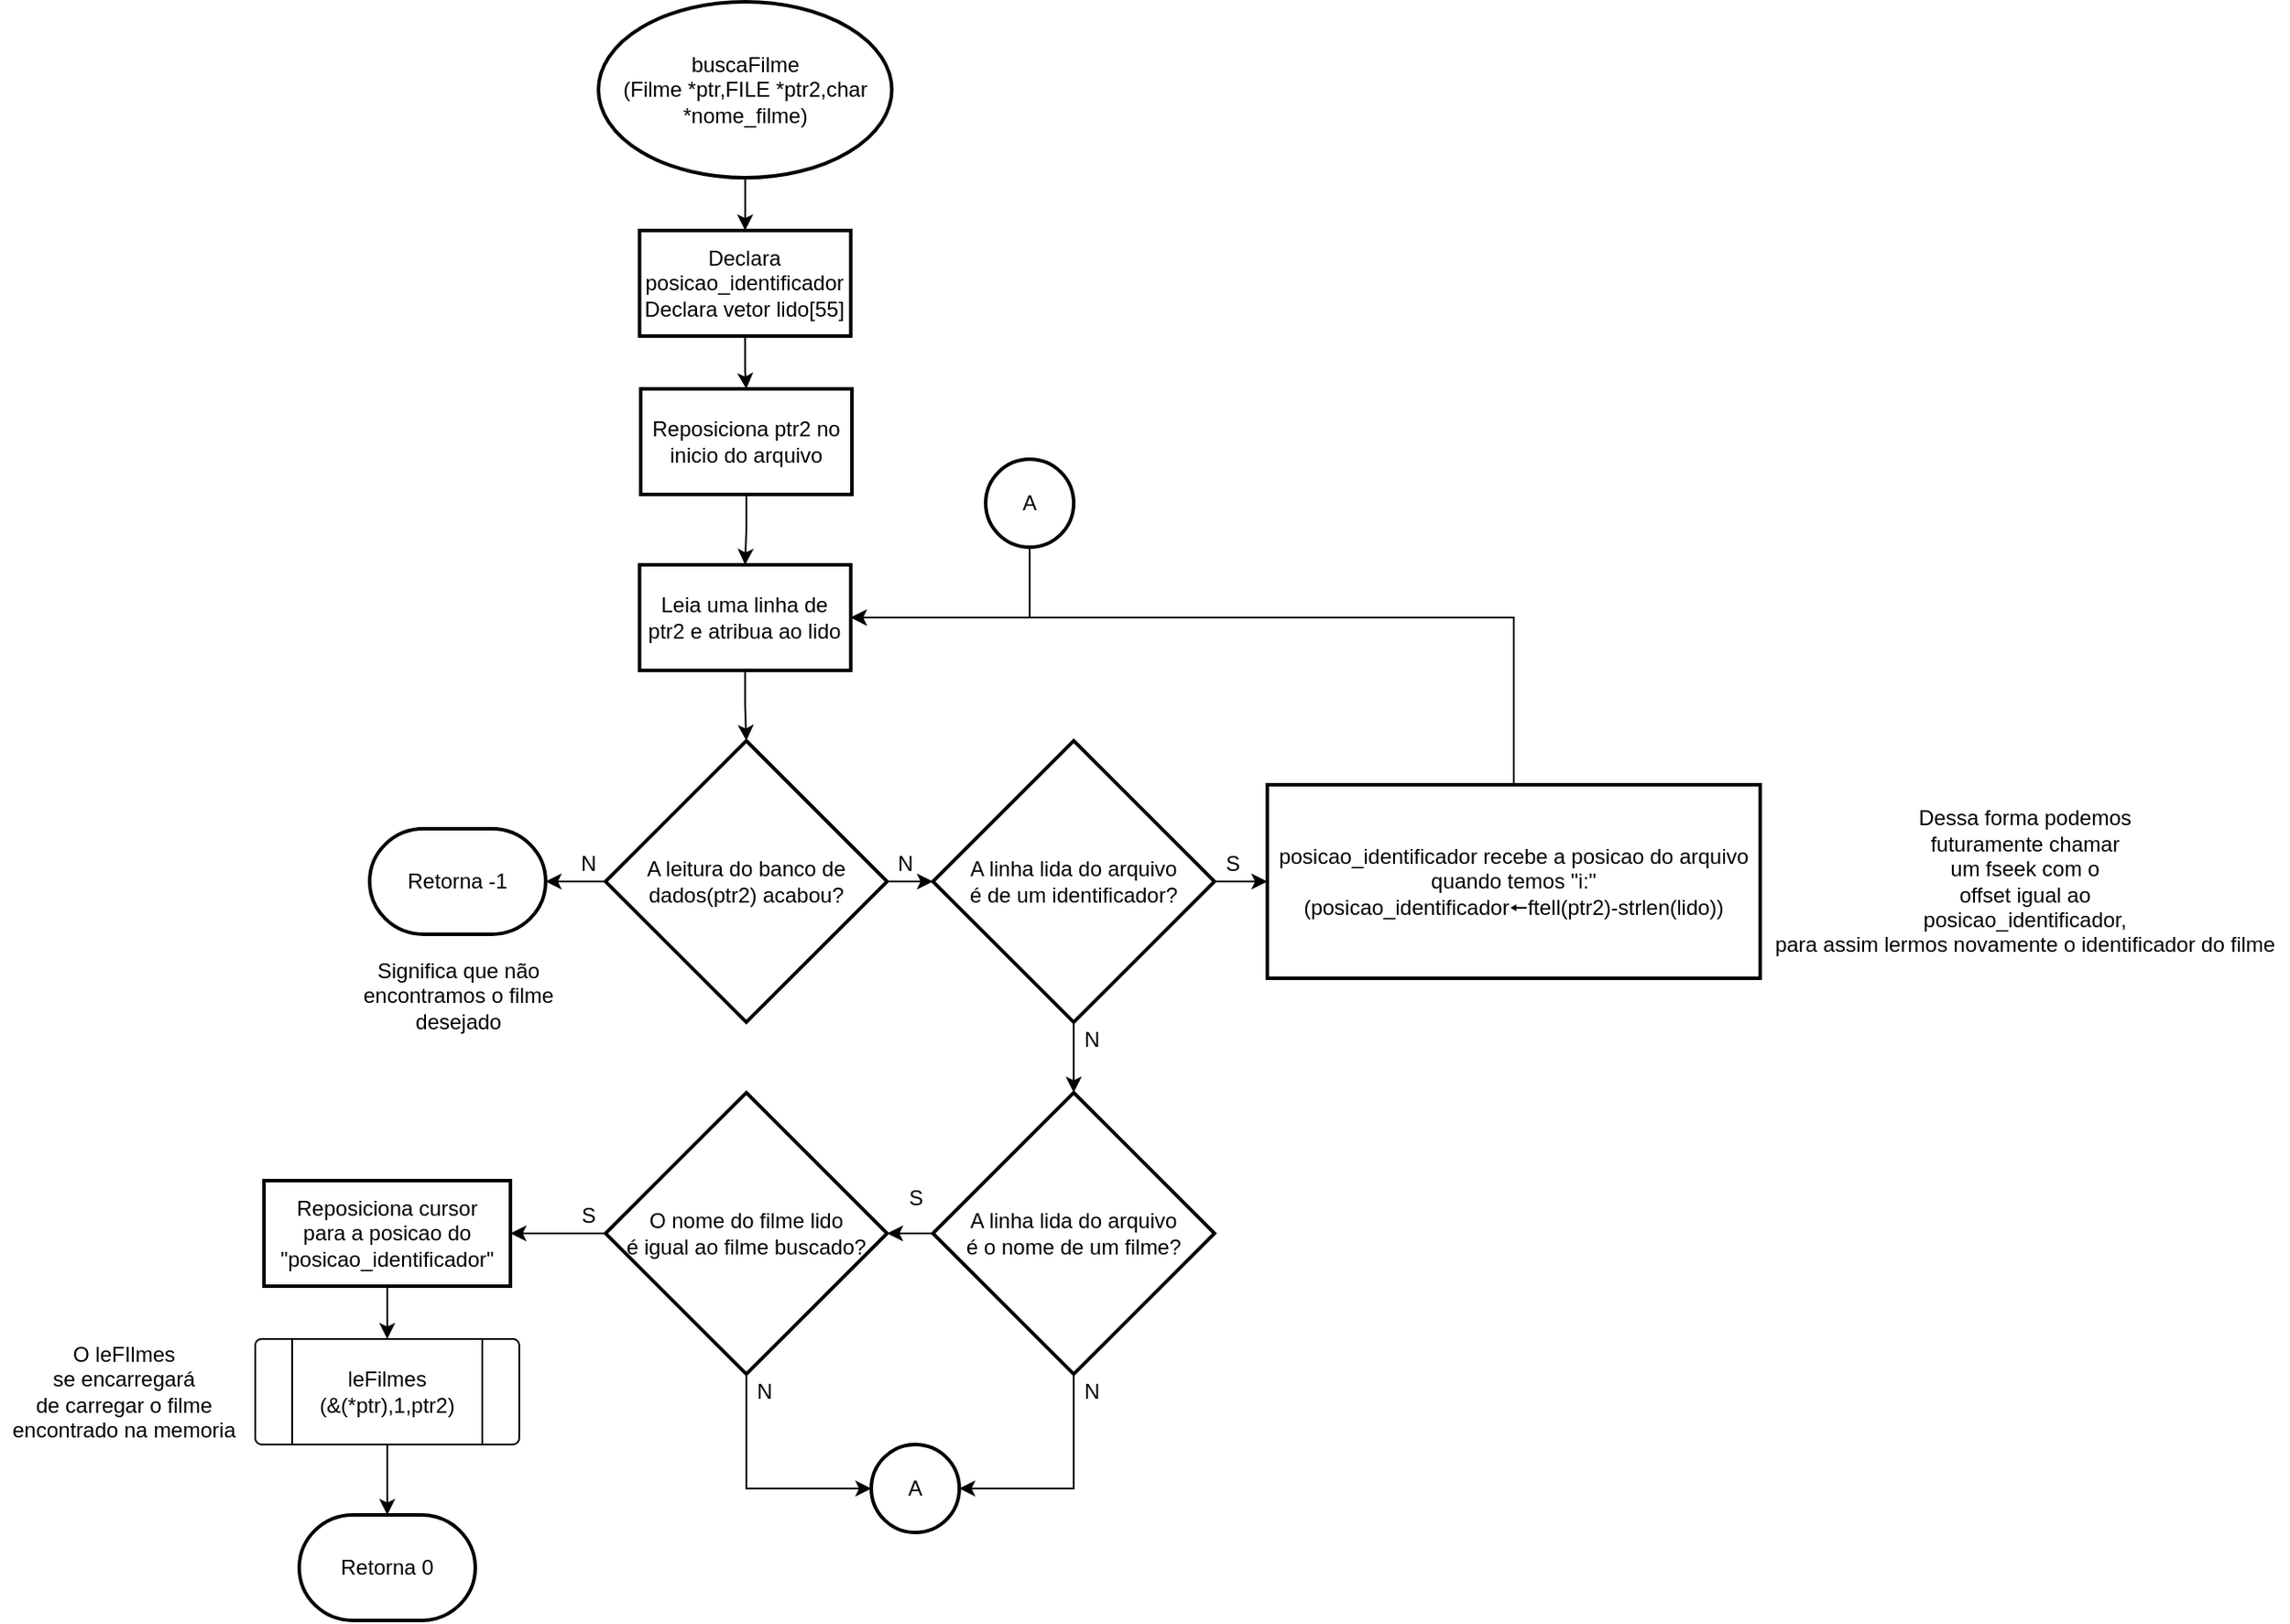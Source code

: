 <mxfile version="16.5.1" type="device"><diagram id="-USV2vJAD9F08jy8s0rY" name="Página-1"><mxGraphModel dx="1383" dy="357" grid="1" gridSize="10" guides="1" tooltips="1" connect="1" arrows="1" fold="1" page="1" pageScale="1" pageWidth="827" pageHeight="1169" math="0" shadow="0"><root><mxCell id="0"/><mxCell id="1" parent="0"/><mxCell id="9BUPWJG0NEAM4ukH3s28-3" value="" style="edgeStyle=orthogonalEdgeStyle;rounded=0;orthogonalLoop=1;jettySize=auto;html=1;" edge="1" parent="1" source="9BUPWJG0NEAM4ukH3s28-1" target="9BUPWJG0NEAM4ukH3s28-2"><mxGeometry relative="1" as="geometry"/></mxCell><mxCell id="9BUPWJG0NEAM4ukH3s28-1" value="buscaFilme&lt;br&gt;(Filme *ptr,FILE *ptr2,char *nome_filme)" style="strokeWidth=2;html=1;shape=mxgraph.flowchart.start_1;whiteSpace=wrap;" vertex="1" parent="1"><mxGeometry x="330" y="20" width="166.67" height="100" as="geometry"/></mxCell><mxCell id="9BUPWJG0NEAM4ukH3s28-5" value="" style="edgeStyle=orthogonalEdgeStyle;rounded=0;orthogonalLoop=1;jettySize=auto;html=1;" edge="1" parent="1" source="9BUPWJG0NEAM4ukH3s28-2" target="9BUPWJG0NEAM4ukH3s28-4"><mxGeometry relative="1" as="geometry"/></mxCell><mxCell id="9BUPWJG0NEAM4ukH3s28-2" value="Declara posicao_identificador&lt;br&gt;Declara vetor lido[55]" style="whiteSpace=wrap;html=1;strokeWidth=2;" vertex="1" parent="1"><mxGeometry x="353.335" y="150" width="120" height="60" as="geometry"/></mxCell><mxCell id="9BUPWJG0NEAM4ukH3s28-7" value="" style="edgeStyle=orthogonalEdgeStyle;rounded=0;orthogonalLoop=1;jettySize=auto;html=1;" edge="1" parent="1" source="9BUPWJG0NEAM4ukH3s28-4" target="9BUPWJG0NEAM4ukH3s28-6"><mxGeometry relative="1" as="geometry"/></mxCell><mxCell id="9BUPWJG0NEAM4ukH3s28-4" value="Reposiciona ptr2 no inicio do arquivo" style="whiteSpace=wrap;html=1;strokeWidth=2;" vertex="1" parent="1"><mxGeometry x="353.995" y="240" width="120" height="60" as="geometry"/></mxCell><mxCell id="9BUPWJG0NEAM4ukH3s28-9" value="" style="edgeStyle=orthogonalEdgeStyle;rounded=0;orthogonalLoop=1;jettySize=auto;html=1;" edge="1" parent="1" source="9BUPWJG0NEAM4ukH3s28-6" target="9BUPWJG0NEAM4ukH3s28-8"><mxGeometry relative="1" as="geometry"/></mxCell><mxCell id="9BUPWJG0NEAM4ukH3s28-6" value="Leia uma linha de ptr2 e atribua ao lido" style="whiteSpace=wrap;html=1;strokeWidth=2;" vertex="1" parent="1"><mxGeometry x="353.335" y="340" width="120" height="60" as="geometry"/></mxCell><mxCell id="9BUPWJG0NEAM4ukH3s28-13" value="" style="edgeStyle=orthogonalEdgeStyle;rounded=0;orthogonalLoop=1;jettySize=auto;html=1;" edge="1" parent="1" source="9BUPWJG0NEAM4ukH3s28-8" target="9BUPWJG0NEAM4ukH3s28-12"><mxGeometry relative="1" as="geometry"/></mxCell><mxCell id="9BUPWJG0NEAM4ukH3s28-37" style="edgeStyle=orthogonalEdgeStyle;rounded=0;orthogonalLoop=1;jettySize=auto;html=1;exitX=0;exitY=0.5;exitDx=0;exitDy=0;entryX=1;entryY=0.5;entryDx=0;entryDy=0;entryPerimeter=0;" edge="1" parent="1" source="9BUPWJG0NEAM4ukH3s28-8" target="9BUPWJG0NEAM4ukH3s28-36"><mxGeometry relative="1" as="geometry"/></mxCell><mxCell id="9BUPWJG0NEAM4ukH3s28-8" value="A leitura do banco de dados(ptr2) acabou?" style="rhombus;whiteSpace=wrap;html=1;strokeWidth=2;" vertex="1" parent="1"><mxGeometry x="333.99" y="440" width="160" height="160" as="geometry"/></mxCell><mxCell id="9BUPWJG0NEAM4ukH3s28-16" value="" style="edgeStyle=orthogonalEdgeStyle;rounded=0;orthogonalLoop=1;jettySize=auto;html=1;" edge="1" parent="1" source="9BUPWJG0NEAM4ukH3s28-12" target="9BUPWJG0NEAM4ukH3s28-15"><mxGeometry relative="1" as="geometry"/></mxCell><mxCell id="9BUPWJG0NEAM4ukH3s28-23" value="" style="edgeStyle=orthogonalEdgeStyle;rounded=0;orthogonalLoop=1;jettySize=auto;html=1;" edge="1" parent="1" source="9BUPWJG0NEAM4ukH3s28-12" target="9BUPWJG0NEAM4ukH3s28-22"><mxGeometry relative="1" as="geometry"/></mxCell><mxCell id="9BUPWJG0NEAM4ukH3s28-12" value="A linha lida do arquivo&lt;br&gt;é de um identificador?" style="rhombus;whiteSpace=wrap;html=1;strokeWidth=2;" vertex="1" parent="1"><mxGeometry x="520" y="440" width="160" height="160" as="geometry"/></mxCell><mxCell id="9BUPWJG0NEAM4ukH3s28-14" value="N" style="text;html=1;align=center;verticalAlign=middle;resizable=0;points=[];autosize=1;strokeColor=none;fillColor=none;" vertex="1" parent="1"><mxGeometry x="493.99" y="500" width="20" height="20" as="geometry"/></mxCell><mxCell id="9BUPWJG0NEAM4ukH3s28-19" style="edgeStyle=orthogonalEdgeStyle;rounded=0;orthogonalLoop=1;jettySize=auto;html=1;exitX=0.5;exitY=0;exitDx=0;exitDy=0;entryX=1;entryY=0.5;entryDx=0;entryDy=0;" edge="1" parent="1" source="9BUPWJG0NEAM4ukH3s28-15" target="9BUPWJG0NEAM4ukH3s28-6"><mxGeometry relative="1" as="geometry"/></mxCell><mxCell id="9BUPWJG0NEAM4ukH3s28-15" value="posicao_identificador recebe a posicao do arquivo quando temos &quot;i:&quot;&lt;br&gt;(posicao_identificador🠔ftell(ptr2)-strlen(lido))" style="whiteSpace=wrap;html=1;strokeWidth=2;" vertex="1" parent="1"><mxGeometry x="710" y="465" width="280" height="110" as="geometry"/></mxCell><mxCell id="9BUPWJG0NEAM4ukH3s28-17" value="Dessa forma podemos &lt;br&gt;futuramente chamar&lt;br&gt;um fseek com o &lt;br&gt;offset igual ao &lt;br&gt;posicao_identificador,&lt;br&gt;para assim lermos novamente o identificador do filme" style="text;html=1;align=center;verticalAlign=middle;resizable=0;points=[];autosize=1;strokeColor=none;fillColor=none;" vertex="1" parent="1"><mxGeometry x="990" y="475" width="300" height="90" as="geometry"/></mxCell><mxCell id="9BUPWJG0NEAM4ukH3s28-18" value="S" style="text;html=1;align=center;verticalAlign=middle;resizable=0;points=[];autosize=1;strokeColor=none;fillColor=none;" vertex="1" parent="1"><mxGeometry x="680" y="500" width="20" height="20" as="geometry"/></mxCell><mxCell id="9BUPWJG0NEAM4ukH3s28-32" value="" style="edgeStyle=orthogonalEdgeStyle;rounded=0;orthogonalLoop=1;jettySize=auto;html=1;" edge="1" parent="1" source="9BUPWJG0NEAM4ukH3s28-22" target="9BUPWJG0NEAM4ukH3s28-31"><mxGeometry relative="1" as="geometry"/></mxCell><mxCell id="9BUPWJG0NEAM4ukH3s28-44" style="edgeStyle=orthogonalEdgeStyle;rounded=0;orthogonalLoop=1;jettySize=auto;html=1;exitX=0.5;exitY=1;exitDx=0;exitDy=0;entryX=1;entryY=0.5;entryDx=0;entryDy=0;entryPerimeter=0;" edge="1" parent="1" source="9BUPWJG0NEAM4ukH3s28-22" target="9BUPWJG0NEAM4ukH3s28-25"><mxGeometry relative="1" as="geometry"/></mxCell><mxCell id="9BUPWJG0NEAM4ukH3s28-22" value="A linha lida do arquivo&lt;br&gt;é o nome de um filme?" style="rhombus;whiteSpace=wrap;html=1;strokeWidth=2;" vertex="1" parent="1"><mxGeometry x="520" y="640" width="160" height="160" as="geometry"/></mxCell><mxCell id="9BUPWJG0NEAM4ukH3s28-24" value="N" style="text;html=1;align=center;verticalAlign=middle;resizable=0;points=[];autosize=1;strokeColor=none;fillColor=none;" vertex="1" parent="1"><mxGeometry x="600" y="600" width="20" height="20" as="geometry"/></mxCell><mxCell id="9BUPWJG0NEAM4ukH3s28-25" value="A" style="strokeWidth=2;html=1;shape=mxgraph.flowchart.start_2;whiteSpace=wrap;" vertex="1" parent="1"><mxGeometry x="485" y="840" width="50" height="50" as="geometry"/></mxCell><mxCell id="9BUPWJG0NEAM4ukH3s28-28" style="edgeStyle=orthogonalEdgeStyle;rounded=0;orthogonalLoop=1;jettySize=auto;html=1;exitX=0.5;exitY=1;exitDx=0;exitDy=0;exitPerimeter=0;entryX=1;entryY=0.5;entryDx=0;entryDy=0;" edge="1" parent="1" source="9BUPWJG0NEAM4ukH3s28-27" target="9BUPWJG0NEAM4ukH3s28-6"><mxGeometry relative="1" as="geometry"/></mxCell><mxCell id="9BUPWJG0NEAM4ukH3s28-27" value="A" style="strokeWidth=2;html=1;shape=mxgraph.flowchart.start_2;whiteSpace=wrap;" vertex="1" parent="1"><mxGeometry x="550" y="280" width="50" height="50" as="geometry"/></mxCell><mxCell id="9BUPWJG0NEAM4ukH3s28-30" value="N" style="text;html=1;align=center;verticalAlign=middle;resizable=0;points=[];autosize=1;strokeColor=none;fillColor=none;" vertex="1" parent="1"><mxGeometry x="600" y="800" width="20" height="20" as="geometry"/></mxCell><mxCell id="9BUPWJG0NEAM4ukH3s28-34" value="" style="edgeStyle=orthogonalEdgeStyle;rounded=0;orthogonalLoop=1;jettySize=auto;html=1;" edge="1" parent="1" source="9BUPWJG0NEAM4ukH3s28-31" target="9BUPWJG0NEAM4ukH3s28-33"><mxGeometry relative="1" as="geometry"/></mxCell><mxCell id="9BUPWJG0NEAM4ukH3s28-43" style="edgeStyle=orthogonalEdgeStyle;rounded=0;orthogonalLoop=1;jettySize=auto;html=1;exitX=0.5;exitY=1;exitDx=0;exitDy=0;entryX=0;entryY=0.5;entryDx=0;entryDy=0;entryPerimeter=0;" edge="1" parent="1" source="9BUPWJG0NEAM4ukH3s28-31" target="9BUPWJG0NEAM4ukH3s28-25"><mxGeometry relative="1" as="geometry"/></mxCell><mxCell id="9BUPWJG0NEAM4ukH3s28-31" value="O nome do filme lido&lt;br&gt;é igual ao filme buscado?" style="rhombus;whiteSpace=wrap;html=1;strokeWidth=2;" vertex="1" parent="1"><mxGeometry x="334" y="640" width="160" height="160" as="geometry"/></mxCell><mxCell id="9BUPWJG0NEAM4ukH3s28-41" style="edgeStyle=orthogonalEdgeStyle;rounded=0;orthogonalLoop=1;jettySize=auto;html=1;exitX=0.5;exitY=1;exitDx=0;exitDy=0;entryX=0.5;entryY=0;entryDx=0;entryDy=0;" edge="1" parent="1" source="9BUPWJG0NEAM4ukH3s28-33" target="9BUPWJG0NEAM4ukH3s28-40"><mxGeometry relative="1" as="geometry"/></mxCell><mxCell id="9BUPWJG0NEAM4ukH3s28-33" value="Reposiciona cursor&lt;br&gt;para a posicao do&lt;br&gt;&quot;posicao_identificador&quot;" style="whiteSpace=wrap;html=1;strokeWidth=2;" vertex="1" parent="1"><mxGeometry x="140" y="690" width="140" height="60" as="geometry"/></mxCell><mxCell id="9BUPWJG0NEAM4ukH3s28-35" value="S" style="text;html=1;align=center;verticalAlign=middle;resizable=0;points=[];autosize=1;strokeColor=none;fillColor=none;" vertex="1" parent="1"><mxGeometry x="500" y="690" width="20" height="20" as="geometry"/></mxCell><mxCell id="9BUPWJG0NEAM4ukH3s28-36" value="Retorna -1" style="strokeWidth=2;html=1;shape=mxgraph.flowchart.terminator;whiteSpace=wrap;" vertex="1" parent="1"><mxGeometry x="200" y="490" width="100" height="60" as="geometry"/></mxCell><mxCell id="9BUPWJG0NEAM4ukH3s28-38" value="Retorna 0" style="strokeWidth=2;html=1;shape=mxgraph.flowchart.terminator;whiteSpace=wrap;" vertex="1" parent="1"><mxGeometry x="160" y="880" width="100" height="60" as="geometry"/></mxCell><mxCell id="9BUPWJG0NEAM4ukH3s28-42" style="edgeStyle=orthogonalEdgeStyle;rounded=0;orthogonalLoop=1;jettySize=auto;html=1;exitX=0.5;exitY=1;exitDx=0;exitDy=0;entryX=0.5;entryY=0;entryDx=0;entryDy=0;entryPerimeter=0;" edge="1" parent="1" source="9BUPWJG0NEAM4ukH3s28-40" target="9BUPWJG0NEAM4ukH3s28-38"><mxGeometry relative="1" as="geometry"/></mxCell><mxCell id="9BUPWJG0NEAM4ukH3s28-40" value="leFilmes&lt;br&gt;(&amp;amp;(*ptr),1,ptr2)" style="verticalLabelPosition=middle;verticalAlign=middle;html=1;shape=process;whiteSpace=wrap;rounded=1;size=0.14;arcSize=6;labelPosition=center;align=center;" vertex="1" parent="1"><mxGeometry x="135" y="780" width="150" height="60" as="geometry"/></mxCell><mxCell id="9BUPWJG0NEAM4ukH3s28-45" value="N" style="text;html=1;align=center;verticalAlign=middle;resizable=0;points=[];autosize=1;strokeColor=none;fillColor=none;" vertex="1" parent="1"><mxGeometry x="414" y="800" width="20" height="20" as="geometry"/></mxCell><mxCell id="9BUPWJG0NEAM4ukH3s28-46" value="S" style="text;html=1;align=center;verticalAlign=middle;resizable=0;points=[];autosize=1;strokeColor=none;fillColor=none;" vertex="1" parent="1"><mxGeometry x="314" y="700" width="20" height="20" as="geometry"/></mxCell><mxCell id="9BUPWJG0NEAM4ukH3s28-47" value="N" style="text;html=1;align=center;verticalAlign=middle;resizable=0;points=[];autosize=1;strokeColor=none;fillColor=none;" vertex="1" parent="1"><mxGeometry x="314" y="500" width="20" height="20" as="geometry"/></mxCell><mxCell id="9BUPWJG0NEAM4ukH3s28-48" value="Significa que não&lt;br&gt;encontramos o filme&lt;br&gt;desejado" style="text;html=1;align=center;verticalAlign=middle;resizable=0;points=[];autosize=1;strokeColor=none;fillColor=none;" vertex="1" parent="1"><mxGeometry x="190" y="560" width="120" height="50" as="geometry"/></mxCell><mxCell id="9BUPWJG0NEAM4ukH3s28-49" value="O leFIlmes&lt;br&gt;se encarregará&lt;br&gt;de carregar o filme&lt;br&gt;encontrado na memoria" style="text;html=1;align=center;verticalAlign=middle;resizable=0;points=[];autosize=1;strokeColor=none;fillColor=none;" vertex="1" parent="1"><mxGeometry x="-10" y="780" width="140" height="60" as="geometry"/></mxCell></root></mxGraphModel></diagram></mxfile>